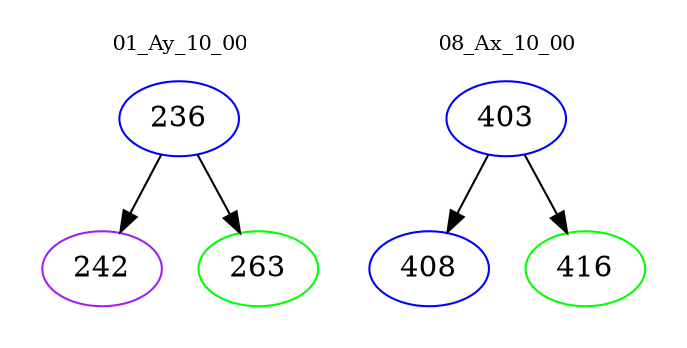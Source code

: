 digraph{
subgraph cluster_0 {
color = white
label = "01_Ay_10_00";
fontsize=10;
T0_236 [label="236", color="blue"]
T0_236 -> T0_242 [color="black"]
T0_242 [label="242", color="purple"]
T0_236 -> T0_263 [color="black"]
T0_263 [label="263", color="green"]
}
subgraph cluster_1 {
color = white
label = "08_Ax_10_00";
fontsize=10;
T1_403 [label="403", color="blue"]
T1_403 -> T1_408 [color="black"]
T1_408 [label="408", color="blue"]
T1_403 -> T1_416 [color="black"]
T1_416 [label="416", color="green"]
}
}
